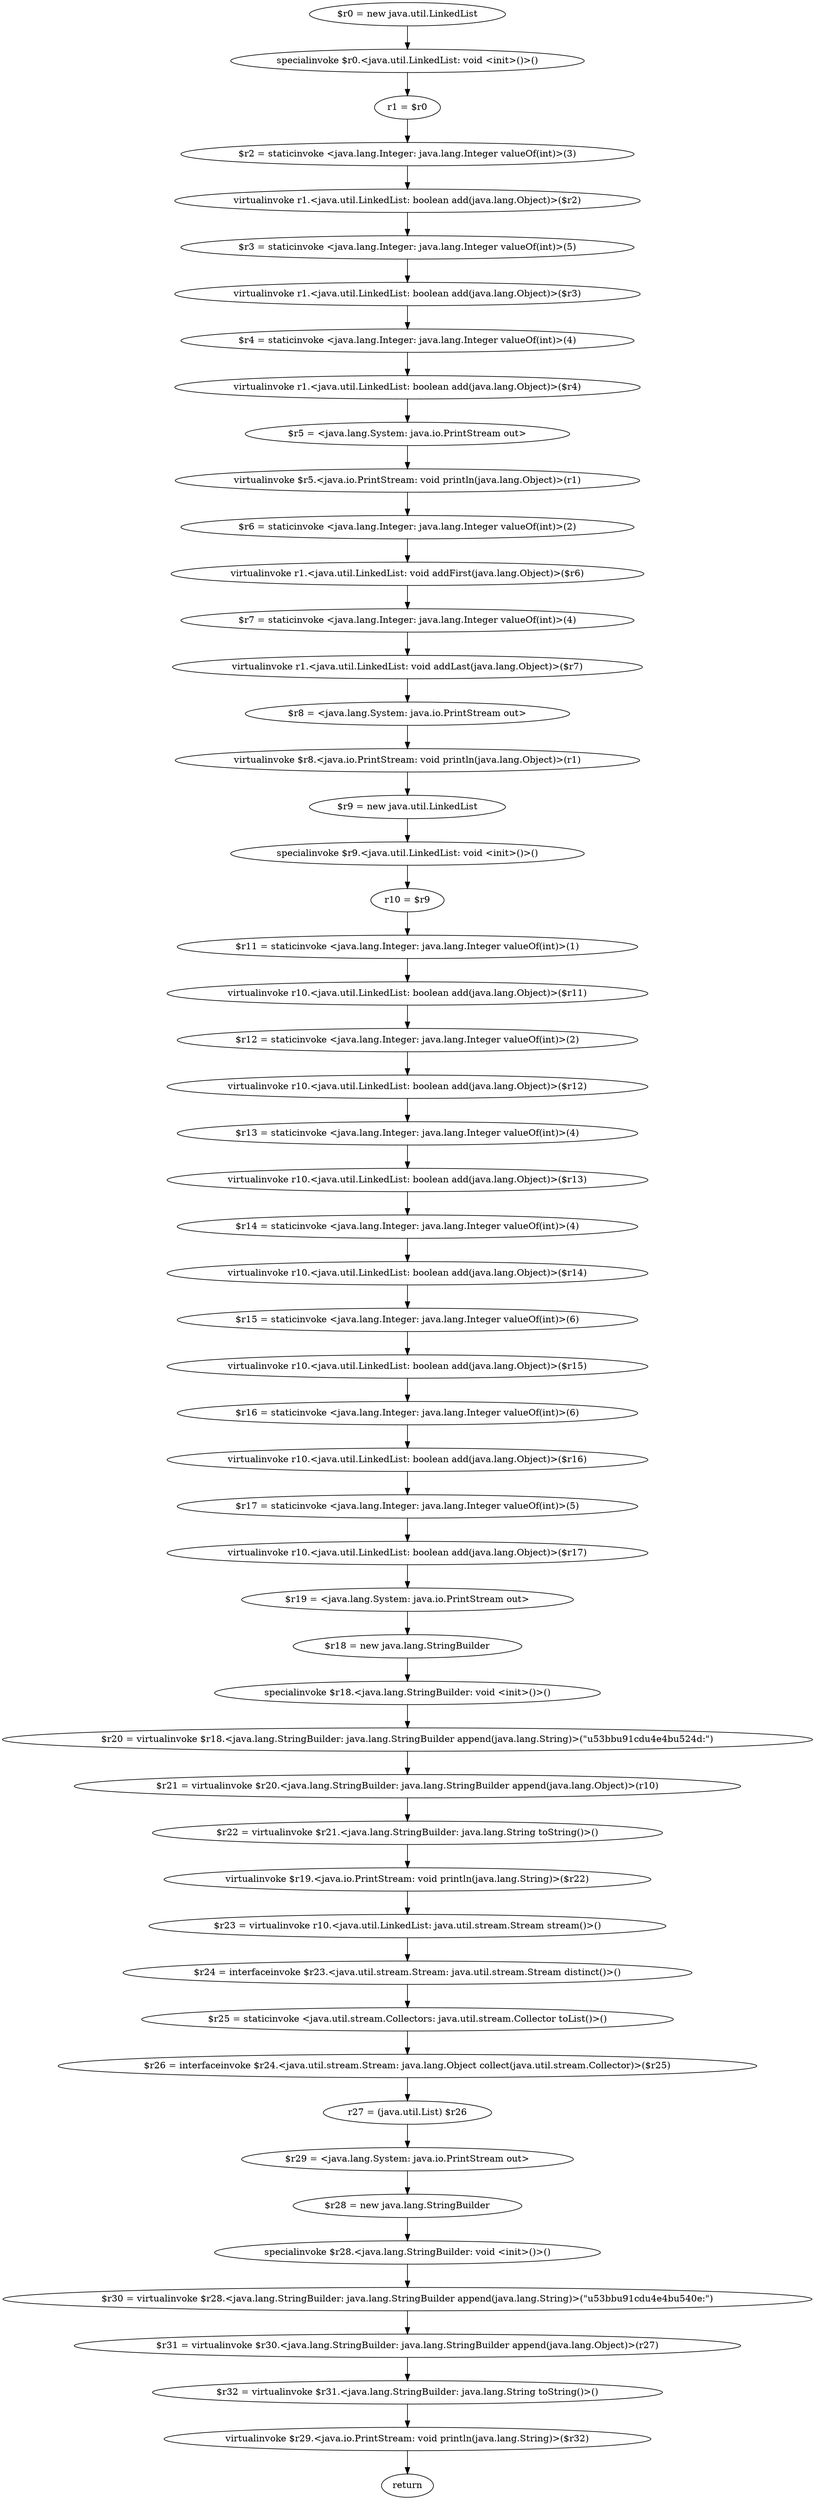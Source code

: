 digraph "unitGraph" {
    "$r0 = new java.util.LinkedList"
    "specialinvoke $r0.<java.util.LinkedList: void <init>()>()"
    "r1 = $r0"
    "$r2 = staticinvoke <java.lang.Integer: java.lang.Integer valueOf(int)>(3)"
    "virtualinvoke r1.<java.util.LinkedList: boolean add(java.lang.Object)>($r2)"
    "$r3 = staticinvoke <java.lang.Integer: java.lang.Integer valueOf(int)>(5)"
    "virtualinvoke r1.<java.util.LinkedList: boolean add(java.lang.Object)>($r3)"
    "$r4 = staticinvoke <java.lang.Integer: java.lang.Integer valueOf(int)>(4)"
    "virtualinvoke r1.<java.util.LinkedList: boolean add(java.lang.Object)>($r4)"
    "$r5 = <java.lang.System: java.io.PrintStream out>"
    "virtualinvoke $r5.<java.io.PrintStream: void println(java.lang.Object)>(r1)"
    "$r6 = staticinvoke <java.lang.Integer: java.lang.Integer valueOf(int)>(2)"
    "virtualinvoke r1.<java.util.LinkedList: void addFirst(java.lang.Object)>($r6)"
    "$r7 = staticinvoke <java.lang.Integer: java.lang.Integer valueOf(int)>(4)"
    "virtualinvoke r1.<java.util.LinkedList: void addLast(java.lang.Object)>($r7)"
    "$r8 = <java.lang.System: java.io.PrintStream out>"
    "virtualinvoke $r8.<java.io.PrintStream: void println(java.lang.Object)>(r1)"
    "$r9 = new java.util.LinkedList"
    "specialinvoke $r9.<java.util.LinkedList: void <init>()>()"
    "r10 = $r9"
    "$r11 = staticinvoke <java.lang.Integer: java.lang.Integer valueOf(int)>(1)"
    "virtualinvoke r10.<java.util.LinkedList: boolean add(java.lang.Object)>($r11)"
    "$r12 = staticinvoke <java.lang.Integer: java.lang.Integer valueOf(int)>(2)"
    "virtualinvoke r10.<java.util.LinkedList: boolean add(java.lang.Object)>($r12)"
    "$r13 = staticinvoke <java.lang.Integer: java.lang.Integer valueOf(int)>(4)"
    "virtualinvoke r10.<java.util.LinkedList: boolean add(java.lang.Object)>($r13)"
    "$r14 = staticinvoke <java.lang.Integer: java.lang.Integer valueOf(int)>(4)"
    "virtualinvoke r10.<java.util.LinkedList: boolean add(java.lang.Object)>($r14)"
    "$r15 = staticinvoke <java.lang.Integer: java.lang.Integer valueOf(int)>(6)"
    "virtualinvoke r10.<java.util.LinkedList: boolean add(java.lang.Object)>($r15)"
    "$r16 = staticinvoke <java.lang.Integer: java.lang.Integer valueOf(int)>(6)"
    "virtualinvoke r10.<java.util.LinkedList: boolean add(java.lang.Object)>($r16)"
    "$r17 = staticinvoke <java.lang.Integer: java.lang.Integer valueOf(int)>(5)"
    "virtualinvoke r10.<java.util.LinkedList: boolean add(java.lang.Object)>($r17)"
    "$r19 = <java.lang.System: java.io.PrintStream out>"
    "$r18 = new java.lang.StringBuilder"
    "specialinvoke $r18.<java.lang.StringBuilder: void <init>()>()"
    "$r20 = virtualinvoke $r18.<java.lang.StringBuilder: java.lang.StringBuilder append(java.lang.String)>(\"\u53bb\u91cd\u4e4b\u524d:\")"
    "$r21 = virtualinvoke $r20.<java.lang.StringBuilder: java.lang.StringBuilder append(java.lang.Object)>(r10)"
    "$r22 = virtualinvoke $r21.<java.lang.StringBuilder: java.lang.String toString()>()"
    "virtualinvoke $r19.<java.io.PrintStream: void println(java.lang.String)>($r22)"
    "$r23 = virtualinvoke r10.<java.util.LinkedList: java.util.stream.Stream stream()>()"
    "$r24 = interfaceinvoke $r23.<java.util.stream.Stream: java.util.stream.Stream distinct()>()"
    "$r25 = staticinvoke <java.util.stream.Collectors: java.util.stream.Collector toList()>()"
    "$r26 = interfaceinvoke $r24.<java.util.stream.Stream: java.lang.Object collect(java.util.stream.Collector)>($r25)"
    "r27 = (java.util.List) $r26"
    "$r29 = <java.lang.System: java.io.PrintStream out>"
    "$r28 = new java.lang.StringBuilder"
    "specialinvoke $r28.<java.lang.StringBuilder: void <init>()>()"
    "$r30 = virtualinvoke $r28.<java.lang.StringBuilder: java.lang.StringBuilder append(java.lang.String)>(\"\u53bb\u91cd\u4e4b\u540e:\")"
    "$r31 = virtualinvoke $r30.<java.lang.StringBuilder: java.lang.StringBuilder append(java.lang.Object)>(r27)"
    "$r32 = virtualinvoke $r31.<java.lang.StringBuilder: java.lang.String toString()>()"
    "virtualinvoke $r29.<java.io.PrintStream: void println(java.lang.String)>($r32)"
    "return"
    "$r0 = new java.util.LinkedList"->"specialinvoke $r0.<java.util.LinkedList: void <init>()>()";
    "specialinvoke $r0.<java.util.LinkedList: void <init>()>()"->"r1 = $r0";
    "r1 = $r0"->"$r2 = staticinvoke <java.lang.Integer: java.lang.Integer valueOf(int)>(3)";
    "$r2 = staticinvoke <java.lang.Integer: java.lang.Integer valueOf(int)>(3)"->"virtualinvoke r1.<java.util.LinkedList: boolean add(java.lang.Object)>($r2)";
    "virtualinvoke r1.<java.util.LinkedList: boolean add(java.lang.Object)>($r2)"->"$r3 = staticinvoke <java.lang.Integer: java.lang.Integer valueOf(int)>(5)";
    "$r3 = staticinvoke <java.lang.Integer: java.lang.Integer valueOf(int)>(5)"->"virtualinvoke r1.<java.util.LinkedList: boolean add(java.lang.Object)>($r3)";
    "virtualinvoke r1.<java.util.LinkedList: boolean add(java.lang.Object)>($r3)"->"$r4 = staticinvoke <java.lang.Integer: java.lang.Integer valueOf(int)>(4)";
    "$r4 = staticinvoke <java.lang.Integer: java.lang.Integer valueOf(int)>(4)"->"virtualinvoke r1.<java.util.LinkedList: boolean add(java.lang.Object)>($r4)";
    "virtualinvoke r1.<java.util.LinkedList: boolean add(java.lang.Object)>($r4)"->"$r5 = <java.lang.System: java.io.PrintStream out>";
    "$r5 = <java.lang.System: java.io.PrintStream out>"->"virtualinvoke $r5.<java.io.PrintStream: void println(java.lang.Object)>(r1)";
    "virtualinvoke $r5.<java.io.PrintStream: void println(java.lang.Object)>(r1)"->"$r6 = staticinvoke <java.lang.Integer: java.lang.Integer valueOf(int)>(2)";
    "$r6 = staticinvoke <java.lang.Integer: java.lang.Integer valueOf(int)>(2)"->"virtualinvoke r1.<java.util.LinkedList: void addFirst(java.lang.Object)>($r6)";
    "virtualinvoke r1.<java.util.LinkedList: void addFirst(java.lang.Object)>($r6)"->"$r7 = staticinvoke <java.lang.Integer: java.lang.Integer valueOf(int)>(4)";
    "$r7 = staticinvoke <java.lang.Integer: java.lang.Integer valueOf(int)>(4)"->"virtualinvoke r1.<java.util.LinkedList: void addLast(java.lang.Object)>($r7)";
    "virtualinvoke r1.<java.util.LinkedList: void addLast(java.lang.Object)>($r7)"->"$r8 = <java.lang.System: java.io.PrintStream out>";
    "$r8 = <java.lang.System: java.io.PrintStream out>"->"virtualinvoke $r8.<java.io.PrintStream: void println(java.lang.Object)>(r1)";
    "virtualinvoke $r8.<java.io.PrintStream: void println(java.lang.Object)>(r1)"->"$r9 = new java.util.LinkedList";
    "$r9 = new java.util.LinkedList"->"specialinvoke $r9.<java.util.LinkedList: void <init>()>()";
    "specialinvoke $r9.<java.util.LinkedList: void <init>()>()"->"r10 = $r9";
    "r10 = $r9"->"$r11 = staticinvoke <java.lang.Integer: java.lang.Integer valueOf(int)>(1)";
    "$r11 = staticinvoke <java.lang.Integer: java.lang.Integer valueOf(int)>(1)"->"virtualinvoke r10.<java.util.LinkedList: boolean add(java.lang.Object)>($r11)";
    "virtualinvoke r10.<java.util.LinkedList: boolean add(java.lang.Object)>($r11)"->"$r12 = staticinvoke <java.lang.Integer: java.lang.Integer valueOf(int)>(2)";
    "$r12 = staticinvoke <java.lang.Integer: java.lang.Integer valueOf(int)>(2)"->"virtualinvoke r10.<java.util.LinkedList: boolean add(java.lang.Object)>($r12)";
    "virtualinvoke r10.<java.util.LinkedList: boolean add(java.lang.Object)>($r12)"->"$r13 = staticinvoke <java.lang.Integer: java.lang.Integer valueOf(int)>(4)";
    "$r13 = staticinvoke <java.lang.Integer: java.lang.Integer valueOf(int)>(4)"->"virtualinvoke r10.<java.util.LinkedList: boolean add(java.lang.Object)>($r13)";
    "virtualinvoke r10.<java.util.LinkedList: boolean add(java.lang.Object)>($r13)"->"$r14 = staticinvoke <java.lang.Integer: java.lang.Integer valueOf(int)>(4)";
    "$r14 = staticinvoke <java.lang.Integer: java.lang.Integer valueOf(int)>(4)"->"virtualinvoke r10.<java.util.LinkedList: boolean add(java.lang.Object)>($r14)";
    "virtualinvoke r10.<java.util.LinkedList: boolean add(java.lang.Object)>($r14)"->"$r15 = staticinvoke <java.lang.Integer: java.lang.Integer valueOf(int)>(6)";
    "$r15 = staticinvoke <java.lang.Integer: java.lang.Integer valueOf(int)>(6)"->"virtualinvoke r10.<java.util.LinkedList: boolean add(java.lang.Object)>($r15)";
    "virtualinvoke r10.<java.util.LinkedList: boolean add(java.lang.Object)>($r15)"->"$r16 = staticinvoke <java.lang.Integer: java.lang.Integer valueOf(int)>(6)";
    "$r16 = staticinvoke <java.lang.Integer: java.lang.Integer valueOf(int)>(6)"->"virtualinvoke r10.<java.util.LinkedList: boolean add(java.lang.Object)>($r16)";
    "virtualinvoke r10.<java.util.LinkedList: boolean add(java.lang.Object)>($r16)"->"$r17 = staticinvoke <java.lang.Integer: java.lang.Integer valueOf(int)>(5)";
    "$r17 = staticinvoke <java.lang.Integer: java.lang.Integer valueOf(int)>(5)"->"virtualinvoke r10.<java.util.LinkedList: boolean add(java.lang.Object)>($r17)";
    "virtualinvoke r10.<java.util.LinkedList: boolean add(java.lang.Object)>($r17)"->"$r19 = <java.lang.System: java.io.PrintStream out>";
    "$r19 = <java.lang.System: java.io.PrintStream out>"->"$r18 = new java.lang.StringBuilder";
    "$r18 = new java.lang.StringBuilder"->"specialinvoke $r18.<java.lang.StringBuilder: void <init>()>()";
    "specialinvoke $r18.<java.lang.StringBuilder: void <init>()>()"->"$r20 = virtualinvoke $r18.<java.lang.StringBuilder: java.lang.StringBuilder append(java.lang.String)>(\"\u53bb\u91cd\u4e4b\u524d:\")";
    "$r20 = virtualinvoke $r18.<java.lang.StringBuilder: java.lang.StringBuilder append(java.lang.String)>(\"\u53bb\u91cd\u4e4b\u524d:\")"->"$r21 = virtualinvoke $r20.<java.lang.StringBuilder: java.lang.StringBuilder append(java.lang.Object)>(r10)";
    "$r21 = virtualinvoke $r20.<java.lang.StringBuilder: java.lang.StringBuilder append(java.lang.Object)>(r10)"->"$r22 = virtualinvoke $r21.<java.lang.StringBuilder: java.lang.String toString()>()";
    "$r22 = virtualinvoke $r21.<java.lang.StringBuilder: java.lang.String toString()>()"->"virtualinvoke $r19.<java.io.PrintStream: void println(java.lang.String)>($r22)";
    "virtualinvoke $r19.<java.io.PrintStream: void println(java.lang.String)>($r22)"->"$r23 = virtualinvoke r10.<java.util.LinkedList: java.util.stream.Stream stream()>()";
    "$r23 = virtualinvoke r10.<java.util.LinkedList: java.util.stream.Stream stream()>()"->"$r24 = interfaceinvoke $r23.<java.util.stream.Stream: java.util.stream.Stream distinct()>()";
    "$r24 = interfaceinvoke $r23.<java.util.stream.Stream: java.util.stream.Stream distinct()>()"->"$r25 = staticinvoke <java.util.stream.Collectors: java.util.stream.Collector toList()>()";
    "$r25 = staticinvoke <java.util.stream.Collectors: java.util.stream.Collector toList()>()"->"$r26 = interfaceinvoke $r24.<java.util.stream.Stream: java.lang.Object collect(java.util.stream.Collector)>($r25)";
    "$r26 = interfaceinvoke $r24.<java.util.stream.Stream: java.lang.Object collect(java.util.stream.Collector)>($r25)"->"r27 = (java.util.List) $r26";
    "r27 = (java.util.List) $r26"->"$r29 = <java.lang.System: java.io.PrintStream out>";
    "$r29 = <java.lang.System: java.io.PrintStream out>"->"$r28 = new java.lang.StringBuilder";
    "$r28 = new java.lang.StringBuilder"->"specialinvoke $r28.<java.lang.StringBuilder: void <init>()>()";
    "specialinvoke $r28.<java.lang.StringBuilder: void <init>()>()"->"$r30 = virtualinvoke $r28.<java.lang.StringBuilder: java.lang.StringBuilder append(java.lang.String)>(\"\u53bb\u91cd\u4e4b\u540e:\")";
    "$r30 = virtualinvoke $r28.<java.lang.StringBuilder: java.lang.StringBuilder append(java.lang.String)>(\"\u53bb\u91cd\u4e4b\u540e:\")"->"$r31 = virtualinvoke $r30.<java.lang.StringBuilder: java.lang.StringBuilder append(java.lang.Object)>(r27)";
    "$r31 = virtualinvoke $r30.<java.lang.StringBuilder: java.lang.StringBuilder append(java.lang.Object)>(r27)"->"$r32 = virtualinvoke $r31.<java.lang.StringBuilder: java.lang.String toString()>()";
    "$r32 = virtualinvoke $r31.<java.lang.StringBuilder: java.lang.String toString()>()"->"virtualinvoke $r29.<java.io.PrintStream: void println(java.lang.String)>($r32)";
    "virtualinvoke $r29.<java.io.PrintStream: void println(java.lang.String)>($r32)"->"return";
}
